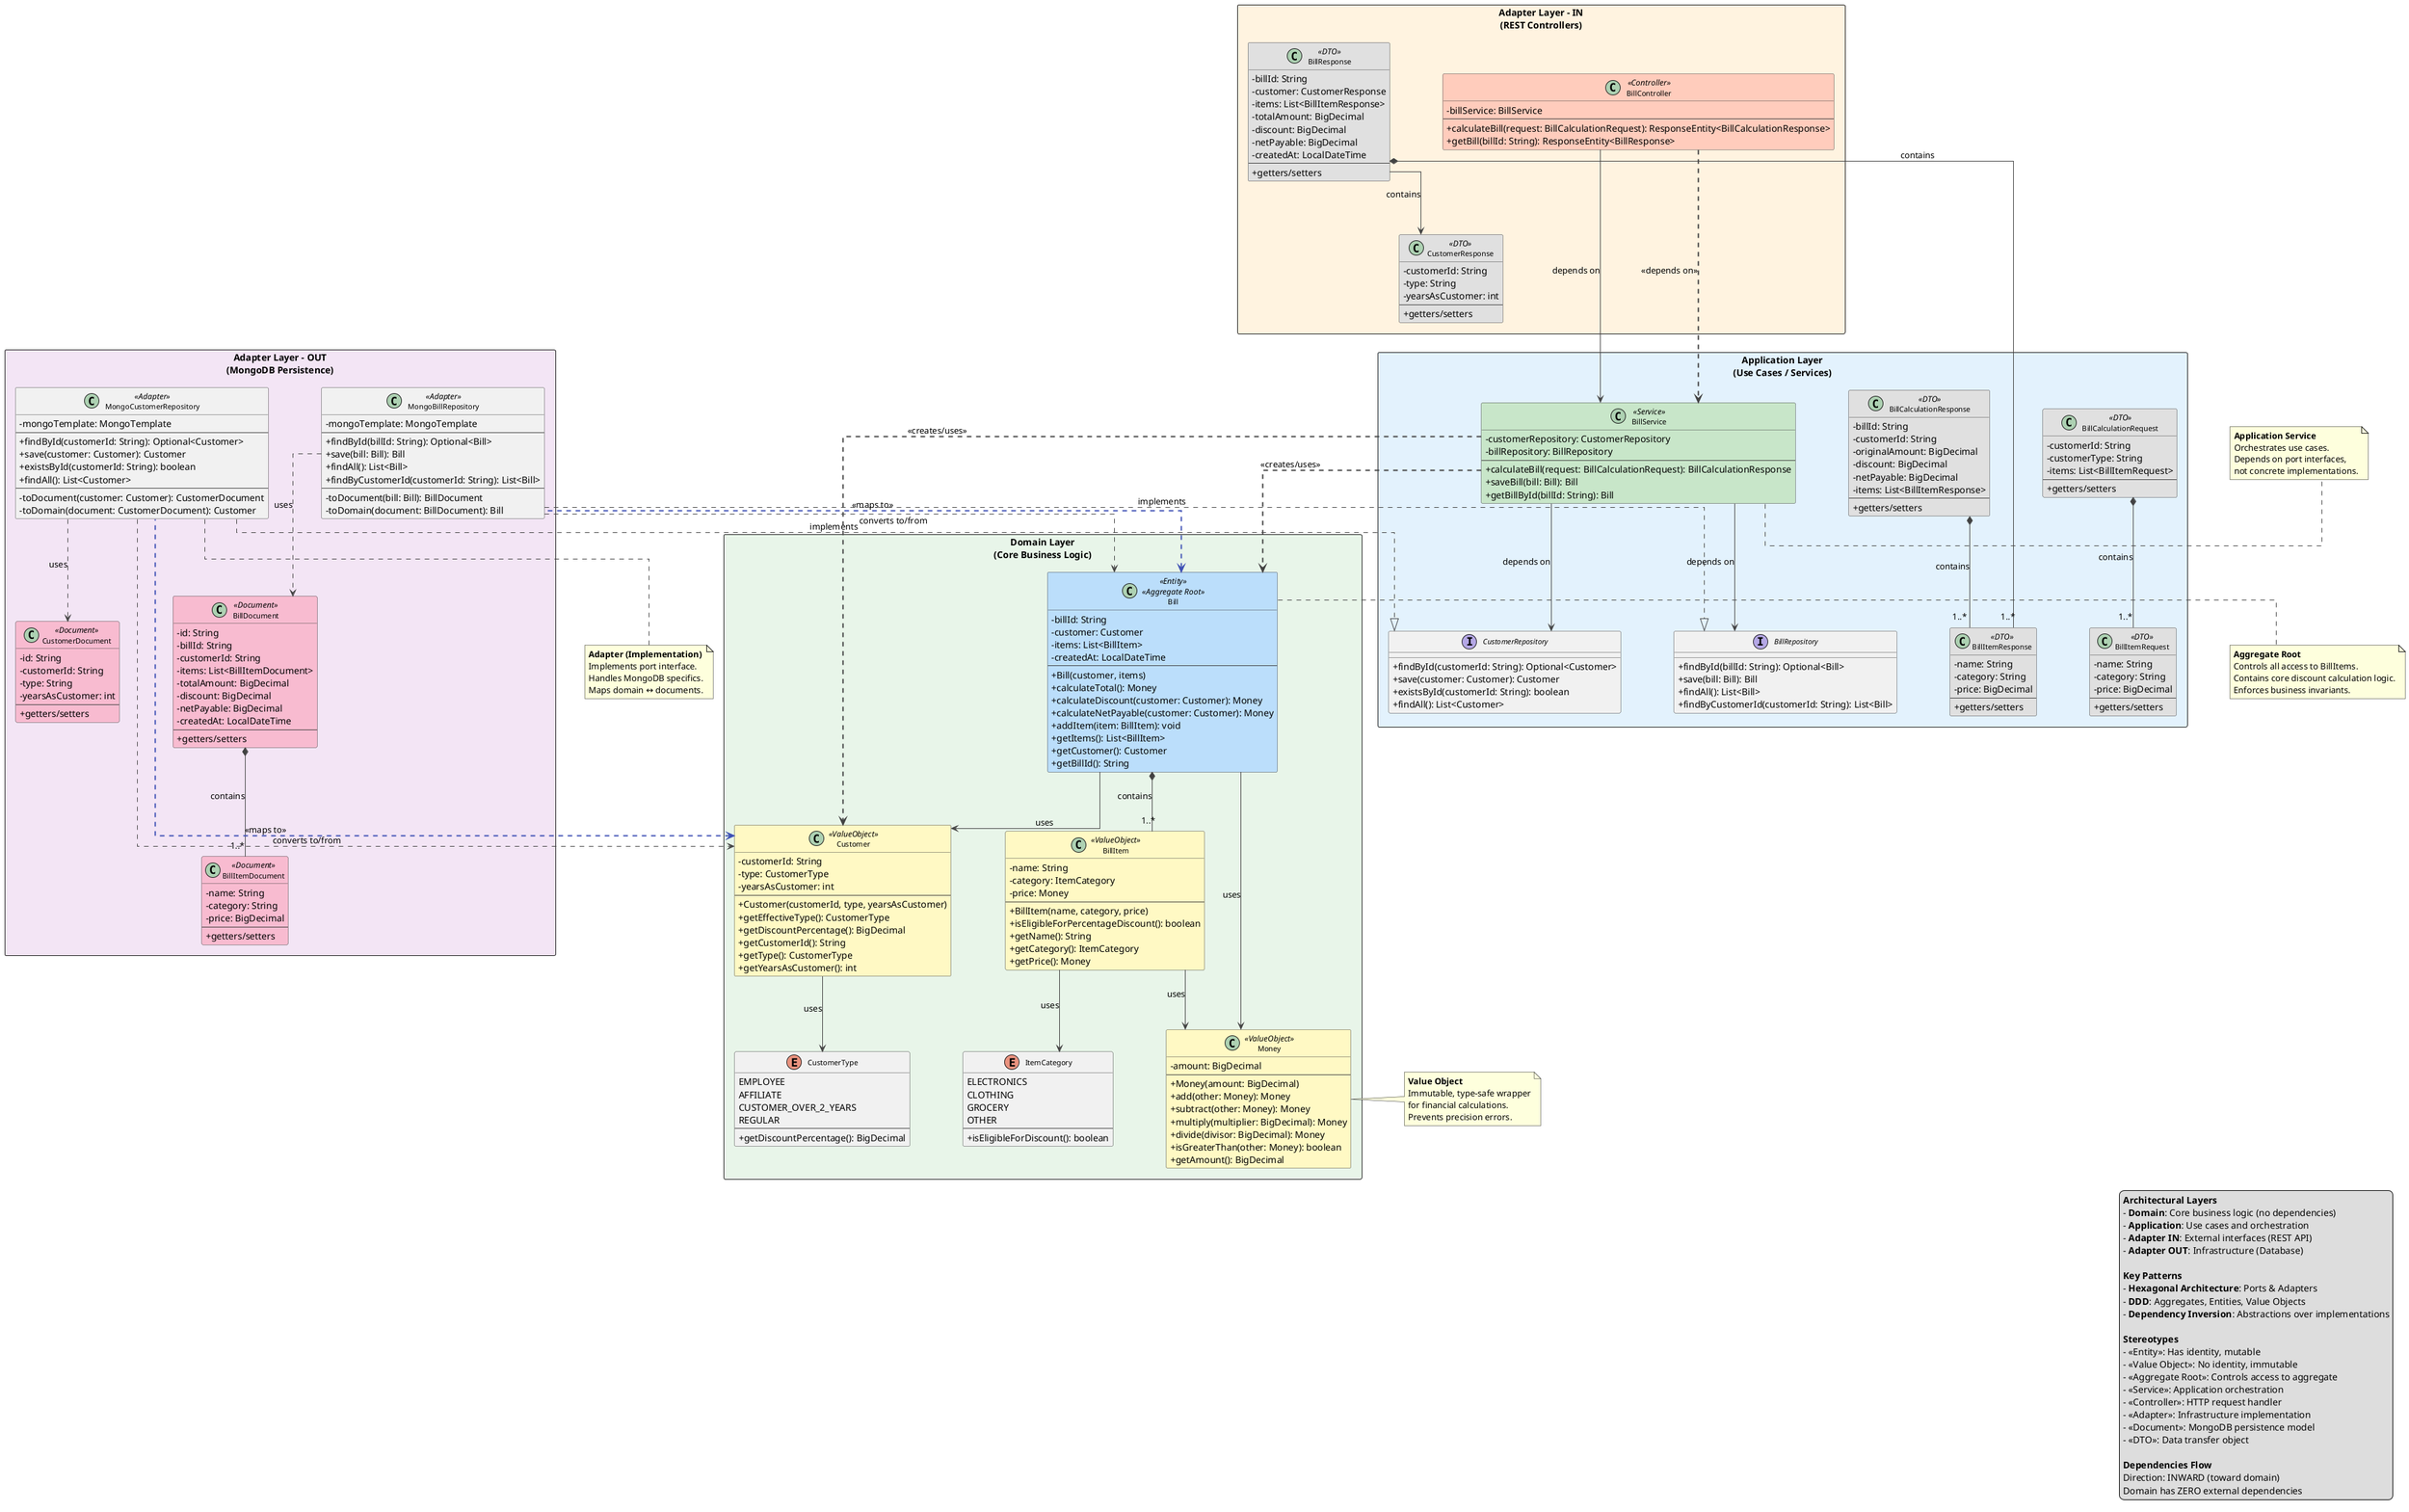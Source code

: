 @startuml Retail Discount Service - UML Class Diagram

!define DOMAIN_COLOR #E8F5E9
!define APPLICATION_COLOR #E3F2FD
!define ADAPTER_IN_COLOR #FFF3E0
!define ADAPTER_OUT_COLOR #F3E5F5

skinparam packageStyle rectangle
skinparam classAttributeIconSize 0
skinparam linetype ortho
skinparam nodesep 80
skinparam ranksep 80

skinparam class {
    BackgroundColor<<ValueObject>> #FFF9C4
    BackgroundColor<<Entity>> #BBDEFB
    BackgroundColor<<Service>> #C8E6C9
    BackgroundColor<<Repository>> #FFE0B2
    BackgroundColor<<Controller>> #FFCCBC
    BackgroundColor<<DTO>> #E0E0E0
    BackgroundColor<<Document>> #F8BBD0
    BorderColor #424242
    ArrowColor #424242
    FontSize 11
}

' ====================================================================
' DOMAIN LAYER
' ====================================================================
package "Domain Layer\n(Core Business Logic)" <<Rectangle>> DOMAIN_COLOR {
    
    enum CustomerType {
        EMPLOYEE
        AFFILIATE
        CUSTOMER_OVER_2_YEARS
        REGULAR
        --
        +getDiscountPercentage(): BigDecimal
    }
    
    enum ItemCategory {
        ELECTRONICS
        CLOTHING
        GROCERY
        OTHER
        --
        +isEligibleForDiscount(): boolean
    }
    
    class Money <<ValueObject>> {
        -amount: BigDecimal
        --
        +Money(amount: BigDecimal)
        +add(other: Money): Money
        +subtract(other: Money): Money
        +multiply(multiplier: BigDecimal): Money
        +divide(divisor: BigDecimal): Money
        +isGreaterThan(other: Money): boolean
        +getAmount(): BigDecimal
    }
    
    class Customer <<ValueObject>> {
        -customerId: String
        -type: CustomerType
        -yearsAsCustomer: int
        --
        +Customer(customerId, type, yearsAsCustomer)
        +getEffectiveType(): CustomerType
        +getDiscountPercentage(): BigDecimal
        +getCustomerId(): String
        +getType(): CustomerType
        +getYearsAsCustomer(): int
    }
    
    class BillItem <<ValueObject>> {
        -name: String
        -category: ItemCategory
        -price: Money
        --
        +BillItem(name, category, price)
        +isEligibleForPercentageDiscount(): boolean
        +getName(): String
        +getCategory(): ItemCategory
        +getPrice(): Money
    }
    
    class Bill <<Entity>> <<Aggregate Root>> {
        -billId: String
        -customer: Customer
        -items: List<BillItem>
        -createdAt: LocalDateTime
        --
        +Bill(customer, items)
        +calculateTotal(): Money
        +calculateDiscount(customer: Customer): Money
        +calculateNetPayable(customer: Customer): Money
        +addItem(item: BillItem): void
        +getItems(): List<BillItem>
        +getCustomer(): Customer
        +getBillId(): String
    }
    
    ' Domain relationships
    Bill *-- "1..*" BillItem : contains
    Bill --> Customer : uses
    Bill --> Money : uses
    BillItem --> Money : uses
    BillItem --> ItemCategory : uses
    Customer --> CustomerType : uses
}

' ====================================================================
' APPLICATION LAYER
' ====================================================================
package "Application Layer\n(Use Cases / Services)" <<Rectangle>> APPLICATION_COLOR {
    
    interface CustomerRepository {
        +findById(customerId: String): Optional<Customer>
        +save(customer: Customer): Customer
        +existsById(customerId: String): boolean
        +findAll(): List<Customer>
    }
    
    interface BillRepository {
        +findById(billId: String): Optional<Bill>
        +save(bill: Bill): Bill
        +findAll(): List<Bill>
        +findByCustomerId(customerId: String): List<Bill>
    }
    
    class BillService <<Service>> {
        -customerRepository: CustomerRepository
        -billRepository: BillRepository
        --
        +calculateBill(request: BillCalculationRequest): BillCalculationResponse
        +saveBill(bill: Bill): Bill
        +getBillById(billId: String): Bill
    }
    
    class BillCalculationRequest <<DTO>> {
        -customerId: String
        -customerType: String
        -items: List<BillItemRequest>
        --
        +getters/setters
    }
    
    class BillItemRequest <<DTO>> {
        -name: String
        -category: String
        -price: BigDecimal
        --
        +getters/setters
    }
    
    class BillCalculationResponse <<DTO>> {
        -billId: String
        -customerId: String
        -originalAmount: BigDecimal
        -discount: BigDecimal
        -netPayable: BigDecimal
        -items: List<BillItemResponse>
        --
        +getters/setters
    }
    
    class BillItemResponse <<DTO>> {
        -name: String
        -category: String
        -price: BigDecimal
        --
        +getters/setters
    }
    
    ' Application relationships
    BillService --> CustomerRepository : depends on
    BillService --> BillRepository : depends on
    BillCalculationRequest *-- "1..*" BillItemRequest : contains
    BillCalculationResponse *-- "1..*" BillItemResponse : contains
}

' ====================================================================
' ADAPTER LAYER - IN (REST API)
' ====================================================================
package "Adapter Layer - IN\n(REST Controllers)" <<Rectangle>> ADAPTER_IN_COLOR {
    
    class BillController <<Controller>> {
        -billService: BillService
        --
        +calculateBill(request: BillCalculationRequest): ResponseEntity<BillCalculationResponse>
        +getBill(billId: String): ResponseEntity<BillResponse>
    }
    
    class BillResponse <<DTO>> {
        -billId: String
        -customer: CustomerResponse
        -items: List<BillItemResponse>
        -totalAmount: BigDecimal
        -discount: BigDecimal
        -netPayable: BigDecimal
        -createdAt: LocalDateTime
        --
        +getters/setters
    }
    
    class CustomerResponse <<DTO>> {
        -customerId: String
        -type: String
        -yearsAsCustomer: int
        --
        +getters/setters
    }
    
    ' Adapter IN relationships
    BillController --> BillService : depends on
    BillResponse --> CustomerResponse : contains
    BillResponse *-- "1..*" BillItemResponse : contains
}

' ====================================================================
' ADAPTER LAYER - OUT (Persistence)
' ====================================================================
package "Adapter Layer - OUT\n(MongoDB Persistence)" <<Rectangle>> ADAPTER_OUT_COLOR {
    
    class MongoCustomerRepository <<Adapter>> {
        -mongoTemplate: MongoTemplate
        --
        +findById(customerId: String): Optional<Customer>
        +save(customer: Customer): Customer
        +existsById(customerId: String): boolean
        +findAll(): List<Customer>
        --
        -toDocument(customer: Customer): CustomerDocument
        -toDomain(document: CustomerDocument): Customer
    }
    
    class MongoBillRepository <<Adapter>> {
        -mongoTemplate: MongoTemplate
        --
        +findById(billId: String): Optional<Bill>
        +save(bill: Bill): Bill
        +findAll(): List<Bill>
        +findByCustomerId(customerId: String): List<Bill>
        --
        -toDocument(bill: Bill): BillDocument
        -toDomain(document: BillDocument): Bill
    }
    
    class CustomerDocument <<Document>> {
        -id: String
        -customerId: String
        -type: String
        -yearsAsCustomer: int
        --
        +getters/setters
    }
    
    class BillDocument <<Document>> {
        -id: String
        -billId: String
        -customerId: String
        -items: List<BillItemDocument>
        -totalAmount: BigDecimal
        -discount: BigDecimal
        -netPayable: BigDecimal
        -createdAt: LocalDateTime
        --
        +getters/setters
    }
    
    class BillItemDocument <<Document>> {
        -name: String
        -category: String
        -price: BigDecimal
        --
        +getters/setters
    }
    
    ' Adapter OUT relationships
    MongoCustomerRepository ..|> CustomerRepository : implements
    MongoBillRepository ..|> BillRepository : implements
    MongoCustomerRepository ..> CustomerDocument : uses
    MongoBillRepository ..> BillDocument : uses
    BillDocument *-- "1..*" BillItemDocument : contains
    MongoCustomerRepository ..> Customer : converts to/from
    MongoBillRepository ..> Bill : converts to/from
}

' ====================================================================
' CROSS-LAYER RELATIONSHIPS
' ====================================================================
BillController .down[thickness=2]..> BillService : <<depends on>>
BillService .down[thickness=2]..> Bill : <<creates/uses>>
BillService .down[thickness=2]..> Customer : <<creates/uses>>
MongoCustomerRepository .up[thickness=2,#3F51B5]..> Customer : <<maps to>>
MongoBillRepository .up[thickness=2,#3F51B5]..> Bill : <<maps to>>

' ====================================================================
' LEGEND & NOTES
' ====================================================================
legend right
  **Architectural Layers**
  - **Domain**: Core business logic (no dependencies)
  - **Application**: Use cases and orchestration
  - **Adapter IN**: External interfaces (REST API)
  - **Adapter OUT**: Infrastructure (Database)
  
  **Key Patterns**
  - **Hexagonal Architecture**: Ports & Adapters
  - **DDD**: Aggregates, Entities, Value Objects
  - **Dependency Inversion**: Abstractions over implementations
  
  **Stereotypes**
  - <<Entity>>: Has identity, mutable
  - <<Value Object>>: No identity, immutable
  - <<Aggregate Root>>: Controls access to aggregate
  - <<Service>>: Application orchestration
  - <<Controller>>: HTTP request handler
  - <<Adapter>>: Infrastructure implementation
  - <<Document>>: MongoDB persistence model
  - <<DTO>>: Data transfer object
  
  **Dependencies Flow**
  Direction: INWARD (toward domain)
  Domain has ZERO external dependencies
endlegend

note right of Bill
  **Aggregate Root**
  Controls all access to BillItems.
  Contains core discount calculation logic.
  Enforces business invariants.
end note

note right of Money
  **Value Object**
  Immutable, type-safe wrapper
  for financial calculations.
  Prevents precision errors.
end note

note right of BillService
  **Application Service**
  Orchestrates use cases.
  Depends on port interfaces,
  not concrete implementations.
end note

note bottom of MongoCustomerRepository
  **Adapter (Implementation)**
  Implements port interface.
  Handles MongoDB specifics.
  Maps domain ↔ documents.
end note

@enduml

